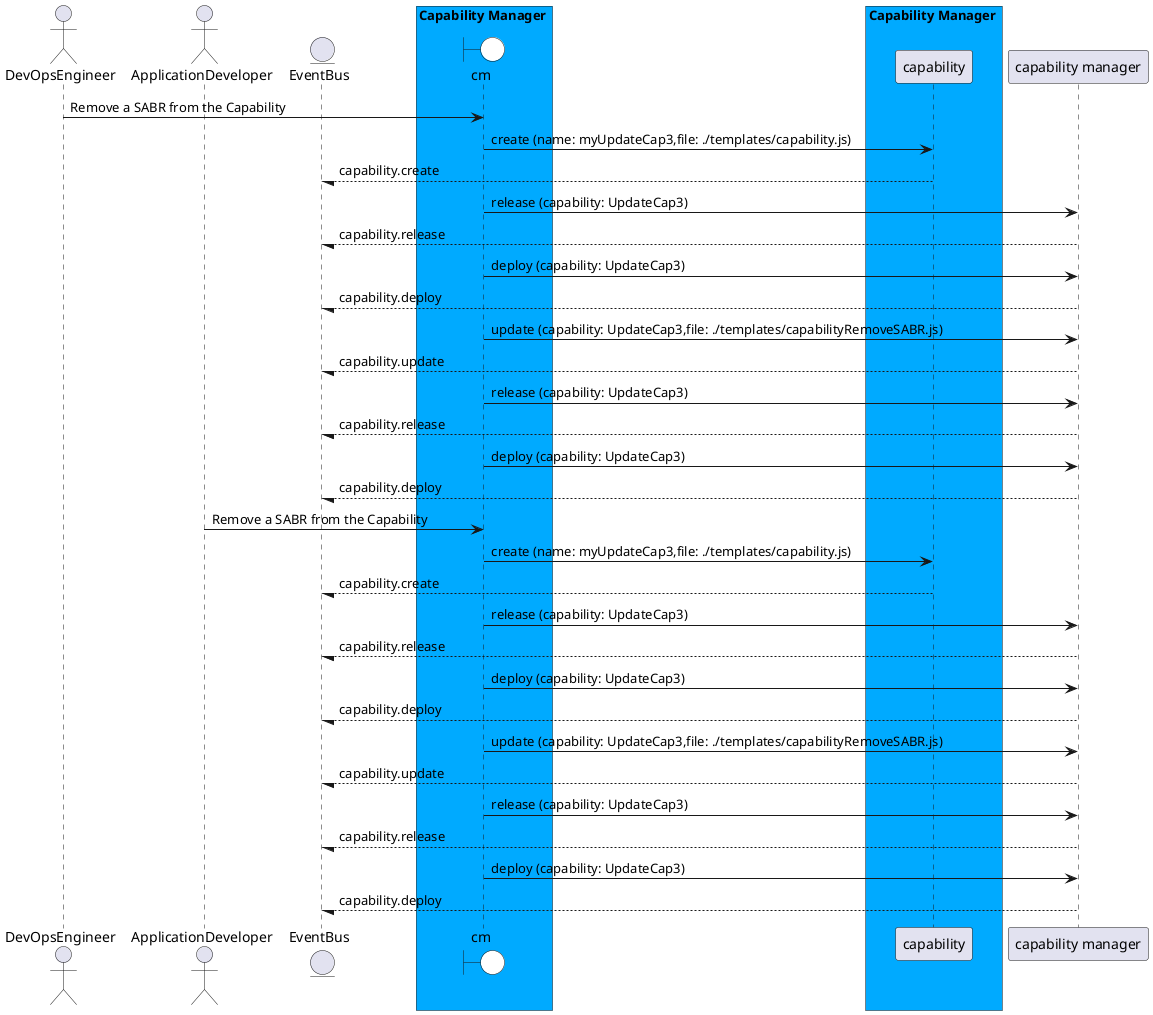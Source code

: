 @startuml

actor "DevOpsEngineer"

actor "ApplicationDeveloper"


entity EventBus

box Capability Manager #00aaff
    boundary cm #white
end box


box Capability Manager #00aaff
            participant capability
    end box


"DevOpsEngineer" -> cm: Remove a SABR from the Capability

    cm -> "capability": create (name: myUpdateCap3,file: ./templates/capability.js)

    "capability" --/ EventBus: capability.create

    cm -> "capability manager": release (capability: UpdateCap3)

    "capability manager" --/ EventBus: capability.release

    cm -> "capability manager": deploy (capability: UpdateCap3)

    "capability manager" --/ EventBus: capability.deploy

    cm -> "capability manager": update (capability: UpdateCap3,file: ./templates/capabilityRemoveSABR.js)

    "capability manager" --/ EventBus: capability.update

    cm -> "capability manager": release (capability: UpdateCap3)

    "capability manager" --/ EventBus: capability.release

    cm -> "capability manager": deploy (capability: UpdateCap3)

    "capability manager" --/ EventBus: capability.deploy


"ApplicationDeveloper" -> cm: Remove a SABR from the Capability

    cm -> "capability": create (name: myUpdateCap3,file: ./templates/capability.js)

    "capability" --/ EventBus: capability.create

    cm -> "capability manager": release (capability: UpdateCap3)

    "capability manager" --/ EventBus: capability.release

    cm -> "capability manager": deploy (capability: UpdateCap3)

    "capability manager" --/ EventBus: capability.deploy

    cm -> "capability manager": update (capability: UpdateCap3,file: ./templates/capabilityRemoveSABR.js)

    "capability manager" --/ EventBus: capability.update

    cm -> "capability manager": release (capability: UpdateCap3)

    "capability manager" --/ EventBus: capability.release

    cm -> "capability manager": deploy (capability: UpdateCap3)

    "capability manager" --/ EventBus: capability.deploy



@enduml
